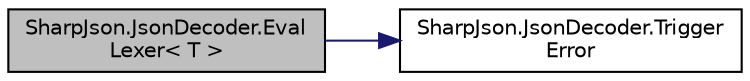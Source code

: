 digraph "SharpJson.JsonDecoder.EvalLexer&lt; T &gt;"
{
 // LATEX_PDF_SIZE
  edge [fontname="Helvetica",fontsize="10",labelfontname="Helvetica",labelfontsize="10"];
  node [fontname="Helvetica",fontsize="10",shape=record];
  rankdir="LR";
  Node1 [label="SharpJson.JsonDecoder.Eval\lLexer\< T \>",height=0.2,width=0.4,color="black", fillcolor="grey75", style="filled", fontcolor="black",tooltip=" "];
  Node1 -> Node2 [color="midnightblue",fontsize="10",style="solid",fontname="Helvetica"];
  Node2 [label="SharpJson.JsonDecoder.Trigger\lError",height=0.2,width=0.4,color="black", fillcolor="white", style="filled",URL="$class_sharp_json_1_1_json_decoder.html#a0835819f4bc401580a84999dfd03df1a",tooltip=" "];
}
